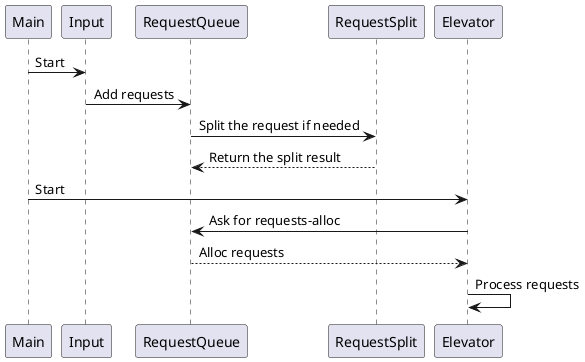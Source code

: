 @startuml
Main -> Input: Start
Input -> RequestQueue: Add requests
RequestQueue -> RequestSplit: Split the request if needed
RequestQueue <-- RequestSplit: Return the split result
Main -> Elevator: Start
Elevator -> RequestQueue: Ask for requests-alloc
Elevator <-- RequestQueue: Alloc requests
Elevator -> Elevator: Process requests
@enduml